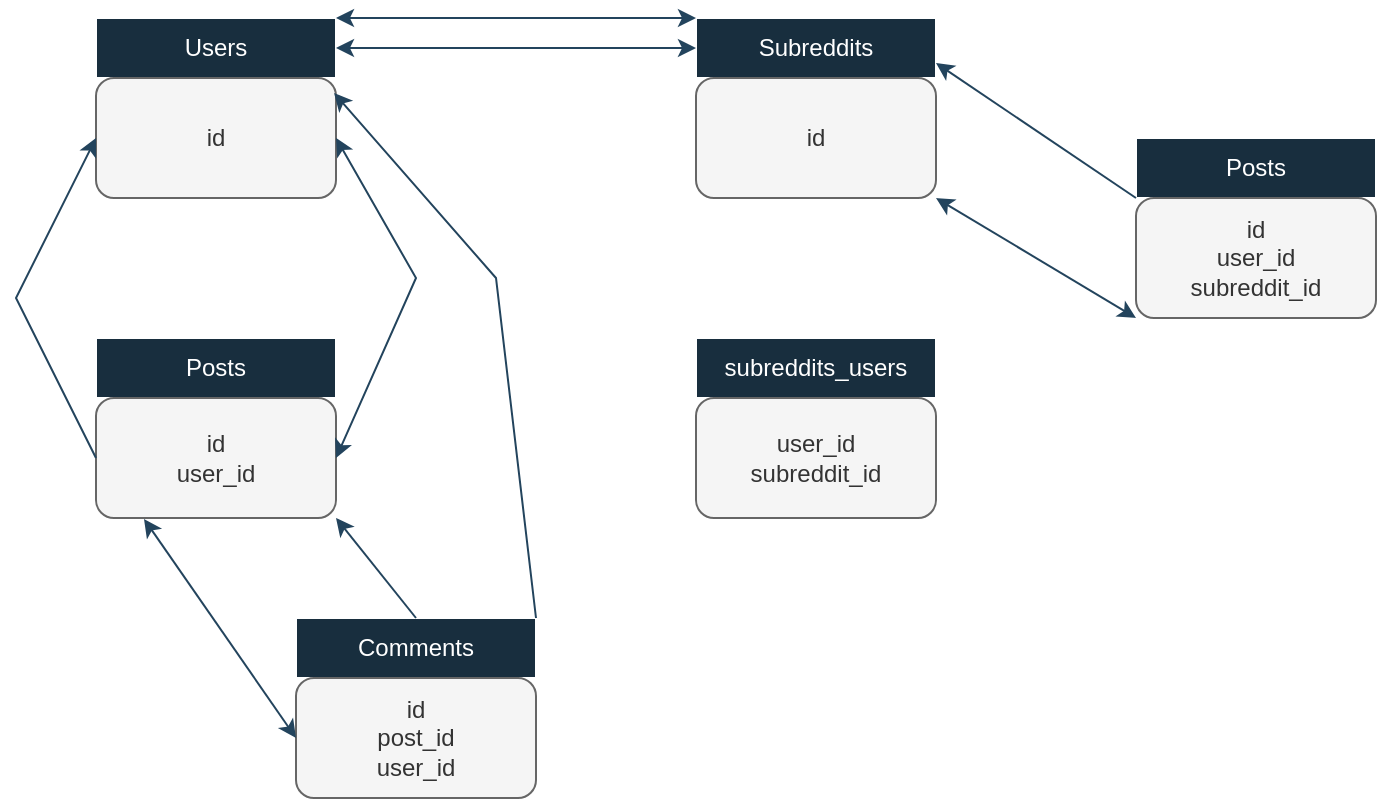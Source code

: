 <mxfile version="20.8.20" type="github"><diagram name="Page-1" id="Q_9ESIQ_pW7NMQ1Ib5ru"><mxGraphModel dx="954" dy="648" grid="1" gridSize="10" guides="1" tooltips="1" connect="1" arrows="1" fold="1" page="1" pageScale="1" pageWidth="850" pageHeight="1100" math="0" shadow="0"><root><mxCell id="0"/><mxCell id="1" parent="0"/><mxCell id="9URxWOYg4oVvzzbTAjZv-1" value="Users" style="rounded=0;whiteSpace=wrap;html=1;labelBackgroundColor=none;fillColor=#182E3E;strokeColor=#FFFFFF;fontColor=#FFFFFF;" vertex="1" parent="1"><mxGeometry x="60" y="50" width="120" height="30" as="geometry"/></mxCell><mxCell id="9URxWOYg4oVvzzbTAjZv-2" value="Posts" style="rounded=0;whiteSpace=wrap;html=1;labelBackgroundColor=none;fillColor=#182E3E;strokeColor=#FFFFFF;fontColor=#FFFFFF;" vertex="1" parent="1"><mxGeometry x="60" y="210" width="120" height="30" as="geometry"/></mxCell><mxCell id="9URxWOYg4oVvzzbTAjZv-3" value="Comments" style="rounded=0;whiteSpace=wrap;html=1;labelBackgroundColor=none;fillColor=#182E3E;strokeColor=#FFFFFF;fontColor=#FFFFFF;" vertex="1" parent="1"><mxGeometry x="160" y="350" width="120" height="30" as="geometry"/></mxCell><mxCell id="9URxWOYg4oVvzzbTAjZv-5" value="subreddits_users" style="rounded=0;whiteSpace=wrap;html=1;labelBackgroundColor=none;fillColor=#182E3E;strokeColor=#FFFFFF;fontColor=#FFFFFF;" vertex="1" parent="1"><mxGeometry x="360" y="210" width="120" height="30" as="geometry"/></mxCell><mxCell id="9URxWOYg4oVvzzbTAjZv-6" value="Subreddits" style="rounded=0;whiteSpace=wrap;html=1;labelBackgroundColor=none;fillColor=#182E3E;strokeColor=#FFFFFF;fontColor=#FFFFFF;" vertex="1" parent="1"><mxGeometry x="360" y="50" width="120" height="30" as="geometry"/></mxCell><mxCell id="9URxWOYg4oVvzzbTAjZv-8" value="id" style="rounded=1;whiteSpace=wrap;html=1;fillColor=#f5f5f5;fontColor=#333333;strokeColor=#666666;" vertex="1" parent="1"><mxGeometry x="60" y="80" width="120" height="60" as="geometry"/></mxCell><mxCell id="9URxWOYg4oVvzzbTAjZv-9" value="id&lt;br&gt;user_id" style="rounded=1;whiteSpace=wrap;html=1;strokeColor=#666666;fontColor=#333333;fillColor=#f5f5f5;" vertex="1" parent="1"><mxGeometry x="60" y="240" width="120" height="60" as="geometry"/></mxCell><mxCell id="9URxWOYg4oVvzzbTAjZv-10" value="id&lt;br&gt;post_id&lt;br&gt;user_id" style="rounded=1;whiteSpace=wrap;html=1;strokeColor=#666666;fontColor=#333333;fillColor=#f5f5f5;" vertex="1" parent="1"><mxGeometry x="160" y="380" width="120" height="60" as="geometry"/></mxCell><mxCell id="9URxWOYg4oVvzzbTAjZv-14" value="id" style="rounded=1;whiteSpace=wrap;html=1;strokeColor=#666666;fontColor=#333333;fillColor=#f5f5f5;" vertex="1" parent="1"><mxGeometry x="360" y="80" width="120" height="60" as="geometry"/></mxCell><mxCell id="9URxWOYg4oVvzzbTAjZv-15" value="user_id&lt;br&gt;subreddit_id" style="rounded=1;whiteSpace=wrap;html=1;strokeColor=#666666;fontColor=#333333;fillColor=#f5f5f5;" vertex="1" parent="1"><mxGeometry x="360" y="240" width="120" height="60" as="geometry"/></mxCell><mxCell id="9URxWOYg4oVvzzbTAjZv-16" value="Posts" style="rounded=0;whiteSpace=wrap;html=1;labelBackgroundColor=none;fillColor=#182E3E;strokeColor=#FFFFFF;fontColor=#FFFFFF;" vertex="1" parent="1"><mxGeometry x="580" y="110" width="120" height="30" as="geometry"/></mxCell><mxCell id="9URxWOYg4oVvzzbTAjZv-17" value="id&lt;br&gt;user_id&lt;br&gt;subreddit_id" style="rounded=1;whiteSpace=wrap;html=1;strokeColor=#666666;fontColor=#333333;fillColor=#f5f5f5;" vertex="1" parent="1"><mxGeometry x="580" y="140" width="120" height="60" as="geometry"/></mxCell><mxCell id="9URxWOYg4oVvzzbTAjZv-23" value="" style="endArrow=classic;startArrow=classic;html=1;rounded=0;strokeColor=#23445D;entryX=1;entryY=0.5;entryDx=0;entryDy=0;exitX=1;exitY=0.5;exitDx=0;exitDy=0;" edge="1" parent="1" source="9URxWOYg4oVvzzbTAjZv-9" target="9URxWOYg4oVvzzbTAjZv-8"><mxGeometry width="50" height="50" relative="1" as="geometry"><mxPoint x="190" y="260" as="sourcePoint"/><mxPoint x="190" y="110" as="targetPoint"/><Array as="points"><mxPoint x="220" y="180"/></Array></mxGeometry></mxCell><mxCell id="9URxWOYg4oVvzzbTAjZv-24" value="" style="endArrow=classic;html=1;rounded=0;strokeColor=#23445D;exitX=0;exitY=0.5;exitDx=0;exitDy=0;entryX=0;entryY=0.5;entryDx=0;entryDy=0;" edge="1" parent="1" source="9URxWOYg4oVvzzbTAjZv-9" target="9URxWOYg4oVvzzbTAjZv-8"><mxGeometry width="50" height="50" relative="1" as="geometry"><mxPoint x="50" y="260" as="sourcePoint"/><mxPoint x="50" y="110" as="targetPoint"/><Array as="points"><mxPoint x="20" y="190"/></Array></mxGeometry></mxCell><mxCell id="9URxWOYg4oVvzzbTAjZv-25" value="" style="endArrow=classic;startArrow=classic;html=1;rounded=0;strokeColor=#23445D;exitX=0;exitY=0.5;exitDx=0;exitDy=0;entryX=0.2;entryY=1.008;entryDx=0;entryDy=0;entryPerimeter=0;" edge="1" parent="1" source="9URxWOYg4oVvzzbTAjZv-10" target="9URxWOYg4oVvzzbTAjZv-9"><mxGeometry width="50" height="50" relative="1" as="geometry"><mxPoint x="150" y="410" as="sourcePoint"/><mxPoint x="70" y="310" as="targetPoint"/></mxGeometry></mxCell><mxCell id="9URxWOYg4oVvzzbTAjZv-26" value="" style="endArrow=classic;html=1;rounded=0;strokeColor=#23445D;exitX=0.5;exitY=0;exitDx=0;exitDy=0;entryX=1;entryY=1;entryDx=0;entryDy=0;" edge="1" parent="1" source="9URxWOYg4oVvzzbTAjZv-3" target="9URxWOYg4oVvzzbTAjZv-9"><mxGeometry width="50" height="50" relative="1" as="geometry"><mxPoint x="220" y="340" as="sourcePoint"/><mxPoint x="170" y="310" as="targetPoint"/></mxGeometry></mxCell><mxCell id="9URxWOYg4oVvzzbTAjZv-27" value="" style="endArrow=classic;html=1;rounded=0;strokeColor=#23445D;exitX=1;exitY=0;exitDx=0;exitDy=0;entryX=0.992;entryY=0.125;entryDx=0;entryDy=0;entryPerimeter=0;" edge="1" parent="1" source="9URxWOYg4oVvzzbTAjZv-3" target="9URxWOYg4oVvzzbTAjZv-8"><mxGeometry width="50" height="50" relative="1" as="geometry"><mxPoint x="400" y="320" as="sourcePoint"/><mxPoint x="260" y="160" as="targetPoint"/><Array as="points"><mxPoint x="260" y="180"/></Array></mxGeometry></mxCell><mxCell id="9URxWOYg4oVvzzbTAjZv-28" value="" style="endArrow=classic;startArrow=classic;html=1;rounded=0;strokeColor=#23445D;entryX=0;entryY=0;entryDx=0;entryDy=0;exitX=1;exitY=0;exitDx=0;exitDy=0;" edge="1" parent="1" source="9URxWOYg4oVvzzbTAjZv-1" target="9URxWOYg4oVvzzbTAjZv-6"><mxGeometry width="50" height="50" relative="1" as="geometry"><mxPoint x="210" y="50" as="sourcePoint"/><mxPoint x="450" y="270" as="targetPoint"/></mxGeometry></mxCell><mxCell id="9URxWOYg4oVvzzbTAjZv-29" value="" style="endArrow=classic;startArrow=classic;html=1;rounded=0;strokeColor=#23445D;entryX=0;entryY=0.5;entryDx=0;entryDy=0;exitX=1;exitY=0.5;exitDx=0;exitDy=0;" edge="1" parent="1" source="9URxWOYg4oVvzzbTAjZv-1" target="9URxWOYg4oVvzzbTAjZv-6"><mxGeometry width="50" height="50" relative="1" as="geometry"><mxPoint x="190" y="60" as="sourcePoint"/><mxPoint x="370" y="60" as="targetPoint"/></mxGeometry></mxCell><mxCell id="9URxWOYg4oVvzzbTAjZv-30" value="" style="endArrow=classic;html=1;rounded=0;strokeColor=#23445D;exitX=0;exitY=1;exitDx=0;exitDy=0;entryX=1;entryY=0.75;entryDx=0;entryDy=0;" edge="1" parent="1" source="9URxWOYg4oVvzzbTAjZv-16" target="9URxWOYg4oVvzzbTAjZv-6"><mxGeometry width="50" height="50" relative="1" as="geometry"><mxPoint x="400" y="320" as="sourcePoint"/><mxPoint x="460" y="160" as="targetPoint"/></mxGeometry></mxCell><mxCell id="9URxWOYg4oVvzzbTAjZv-31" value="" style="endArrow=classic;startArrow=classic;html=1;rounded=0;strokeColor=#23445D;exitX=1;exitY=1;exitDx=0;exitDy=0;entryX=0;entryY=1;entryDx=0;entryDy=0;" edge="1" parent="1" source="9URxWOYg4oVvzzbTAjZv-14" target="9URxWOYg4oVvzzbTAjZv-17"><mxGeometry width="50" height="50" relative="1" as="geometry"><mxPoint x="400" y="320" as="sourcePoint"/><mxPoint x="450" y="270" as="targetPoint"/></mxGeometry></mxCell></root></mxGraphModel></diagram></mxfile>